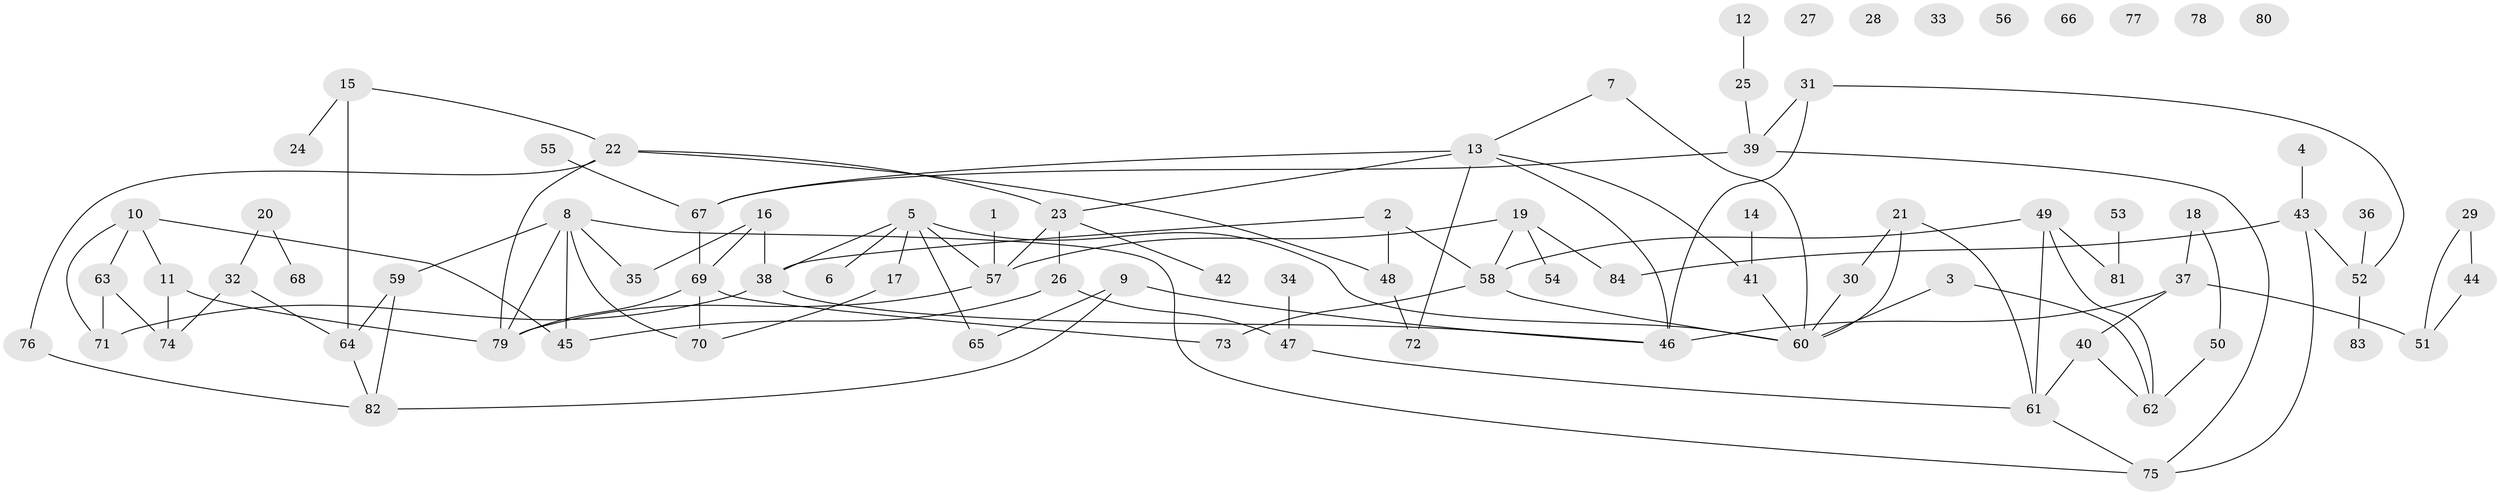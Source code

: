 // Generated by graph-tools (version 1.1) at 2025/39/03/09/25 04:39:02]
// undirected, 84 vertices, 113 edges
graph export_dot {
graph [start="1"]
  node [color=gray90,style=filled];
  1;
  2;
  3;
  4;
  5;
  6;
  7;
  8;
  9;
  10;
  11;
  12;
  13;
  14;
  15;
  16;
  17;
  18;
  19;
  20;
  21;
  22;
  23;
  24;
  25;
  26;
  27;
  28;
  29;
  30;
  31;
  32;
  33;
  34;
  35;
  36;
  37;
  38;
  39;
  40;
  41;
  42;
  43;
  44;
  45;
  46;
  47;
  48;
  49;
  50;
  51;
  52;
  53;
  54;
  55;
  56;
  57;
  58;
  59;
  60;
  61;
  62;
  63;
  64;
  65;
  66;
  67;
  68;
  69;
  70;
  71;
  72;
  73;
  74;
  75;
  76;
  77;
  78;
  79;
  80;
  81;
  82;
  83;
  84;
  1 -- 57;
  2 -- 38;
  2 -- 48;
  2 -- 58;
  3 -- 60;
  3 -- 62;
  4 -- 43;
  5 -- 6;
  5 -- 17;
  5 -- 38;
  5 -- 57;
  5 -- 60;
  5 -- 65;
  7 -- 13;
  7 -- 60;
  8 -- 35;
  8 -- 45;
  8 -- 59;
  8 -- 70;
  8 -- 75;
  8 -- 79;
  9 -- 46;
  9 -- 65;
  9 -- 82;
  10 -- 11;
  10 -- 45;
  10 -- 63;
  10 -- 71;
  11 -- 74;
  11 -- 79;
  12 -- 25;
  13 -- 23;
  13 -- 41;
  13 -- 46;
  13 -- 67;
  13 -- 72;
  14 -- 41;
  15 -- 22;
  15 -- 24;
  15 -- 64;
  16 -- 35;
  16 -- 38;
  16 -- 69;
  17 -- 70;
  18 -- 37;
  18 -- 50;
  19 -- 54;
  19 -- 57;
  19 -- 58;
  19 -- 84;
  20 -- 32;
  20 -- 68;
  21 -- 30;
  21 -- 60;
  21 -- 61;
  22 -- 23;
  22 -- 48;
  22 -- 76;
  22 -- 79;
  23 -- 26;
  23 -- 42;
  23 -- 57;
  25 -- 39;
  26 -- 45;
  26 -- 47;
  29 -- 44;
  29 -- 51;
  30 -- 60;
  31 -- 39;
  31 -- 46;
  31 -- 52;
  32 -- 64;
  32 -- 74;
  34 -- 47;
  36 -- 52;
  37 -- 40;
  37 -- 46;
  37 -- 51;
  38 -- 46;
  38 -- 71;
  39 -- 67;
  39 -- 75;
  40 -- 61;
  40 -- 62;
  41 -- 60;
  43 -- 52;
  43 -- 75;
  43 -- 84;
  44 -- 51;
  47 -- 61;
  48 -- 72;
  49 -- 58;
  49 -- 61;
  49 -- 62;
  49 -- 81;
  50 -- 62;
  52 -- 83;
  53 -- 81;
  55 -- 67;
  57 -- 79;
  58 -- 60;
  58 -- 73;
  59 -- 64;
  59 -- 82;
  61 -- 75;
  63 -- 71;
  63 -- 74;
  64 -- 82;
  67 -- 69;
  69 -- 70;
  69 -- 73;
  69 -- 79;
  76 -- 82;
}
